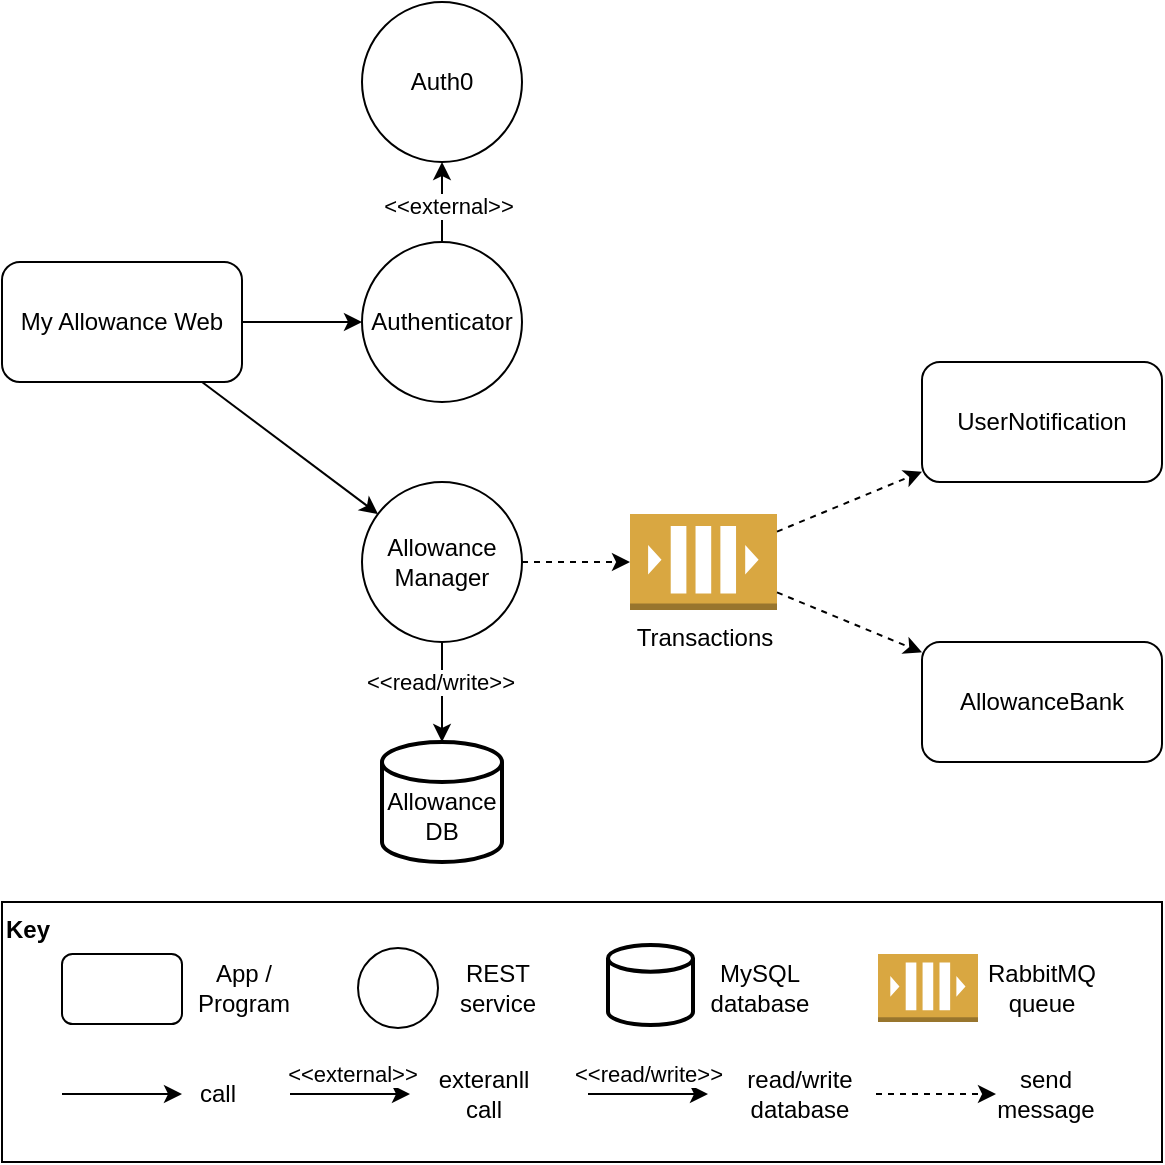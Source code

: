 <mxfile version="21.5.1" type="github">
  <diagram name="Page-1" id="OGrHSzkEQViK-J-muxr6">
    <mxGraphModel dx="885" dy="950" grid="1" gridSize="10" guides="1" tooltips="1" connect="1" arrows="1" fold="1" page="1" pageScale="1" pageWidth="827" pageHeight="1169" math="0" shadow="0">
      <root>
        <mxCell id="0" />
        <mxCell id="1" parent="0" />
        <mxCell id="mfhKb301CjhMrvMZyArS-1" value="My Allowance Web" style="rounded=1;whiteSpace=wrap;html=1;" vertex="1" parent="1">
          <mxGeometry x="40" y="600" width="120" height="60" as="geometry" />
        </mxCell>
        <mxCell id="mfhKb301CjhMrvMZyArS-8" style="edgeStyle=orthogonalEdgeStyle;rounded=0;orthogonalLoop=1;jettySize=auto;html=1;" edge="1" parent="1" source="mfhKb301CjhMrvMZyArS-2" target="mfhKb301CjhMrvMZyArS-7">
          <mxGeometry relative="1" as="geometry" />
        </mxCell>
        <mxCell id="mfhKb301CjhMrvMZyArS-17" value="&amp;lt;&amp;lt;external&amp;gt;&amp;gt;" style="edgeLabel;html=1;align=center;verticalAlign=middle;resizable=0;points=[];" vertex="1" connectable="0" parent="mfhKb301CjhMrvMZyArS-8">
          <mxGeometry x="-0.077" y="-3" relative="1" as="geometry">
            <mxPoint as="offset" />
          </mxGeometry>
        </mxCell>
        <mxCell id="mfhKb301CjhMrvMZyArS-2" value="Authenticator" style="ellipse;whiteSpace=wrap;html=1;aspect=fixed;" vertex="1" parent="1">
          <mxGeometry x="220" y="590" width="80" height="80" as="geometry" />
        </mxCell>
        <mxCell id="mfhKb301CjhMrvMZyArS-10" style="edgeStyle=orthogonalEdgeStyle;rounded=0;orthogonalLoop=1;jettySize=auto;html=1;" edge="1" parent="1" source="mfhKb301CjhMrvMZyArS-3" target="mfhKb301CjhMrvMZyArS-9">
          <mxGeometry relative="1" as="geometry" />
        </mxCell>
        <mxCell id="mfhKb301CjhMrvMZyArS-18" value="&amp;lt;&amp;lt;read/write&amp;gt;&amp;gt;" style="edgeLabel;html=1;align=center;verticalAlign=middle;resizable=0;points=[];" vertex="1" connectable="0" parent="mfhKb301CjhMrvMZyArS-10">
          <mxGeometry x="-0.221" y="-1" relative="1" as="geometry">
            <mxPoint as="offset" />
          </mxGeometry>
        </mxCell>
        <mxCell id="mfhKb301CjhMrvMZyArS-11" style="edgeStyle=orthogonalEdgeStyle;rounded=0;orthogonalLoop=1;jettySize=auto;html=1;dashed=1;" edge="1" parent="1" source="mfhKb301CjhMrvMZyArS-3" target="mfhKb301CjhMrvMZyArS-4">
          <mxGeometry relative="1" as="geometry" />
        </mxCell>
        <mxCell id="mfhKb301CjhMrvMZyArS-3" value="Allowance&lt;br&gt;Manager" style="ellipse;whiteSpace=wrap;html=1;aspect=fixed;" vertex="1" parent="1">
          <mxGeometry x="220" y="710" width="80" height="80" as="geometry" />
        </mxCell>
        <mxCell id="mfhKb301CjhMrvMZyArS-4" value="Transactions" style="outlineConnect=0;dashed=0;verticalLabelPosition=bottom;verticalAlign=top;align=center;html=1;shape=mxgraph.aws3.queue;fillColor=#D9A741;gradientColor=none;" vertex="1" parent="1">
          <mxGeometry x="354" y="726" width="73.5" height="48" as="geometry" />
        </mxCell>
        <mxCell id="mfhKb301CjhMrvMZyArS-5" value="" style="endArrow=classic;html=1;rounded=0;" edge="1" parent="1" source="mfhKb301CjhMrvMZyArS-1" target="mfhKb301CjhMrvMZyArS-3">
          <mxGeometry width="50" height="50" relative="1" as="geometry">
            <mxPoint x="340" y="690" as="sourcePoint" />
            <mxPoint x="390" y="640" as="targetPoint" />
          </mxGeometry>
        </mxCell>
        <mxCell id="mfhKb301CjhMrvMZyArS-6" value="" style="endArrow=classic;html=1;rounded=0;" edge="1" parent="1" source="mfhKb301CjhMrvMZyArS-1" target="mfhKb301CjhMrvMZyArS-2">
          <mxGeometry width="50" height="50" relative="1" as="geometry">
            <mxPoint x="150" y="460" as="sourcePoint" />
            <mxPoint x="267" y="546" as="targetPoint" />
          </mxGeometry>
        </mxCell>
        <mxCell id="mfhKb301CjhMrvMZyArS-7" value="Auth0" style="ellipse;whiteSpace=wrap;html=1;aspect=fixed;" vertex="1" parent="1">
          <mxGeometry x="220" y="470" width="80" height="80" as="geometry" />
        </mxCell>
        <mxCell id="mfhKb301CjhMrvMZyArS-9" value="&lt;br&gt;Allowance&lt;br&gt;DB" style="strokeWidth=2;html=1;shape=mxgraph.flowchart.database;whiteSpace=wrap;" vertex="1" parent="1">
          <mxGeometry x="230" y="840" width="60" height="60" as="geometry" />
        </mxCell>
        <mxCell id="mfhKb301CjhMrvMZyArS-12" value="UserNotification" style="rounded=1;whiteSpace=wrap;html=1;" vertex="1" parent="1">
          <mxGeometry x="500" y="650" width="120" height="60" as="geometry" />
        </mxCell>
        <mxCell id="mfhKb301CjhMrvMZyArS-13" value="AllowanceBank" style="rounded=1;whiteSpace=wrap;html=1;" vertex="1" parent="1">
          <mxGeometry x="500" y="790" width="120" height="60" as="geometry" />
        </mxCell>
        <mxCell id="mfhKb301CjhMrvMZyArS-15" value="" style="endArrow=classic;html=1;rounded=0;dashed=1;" edge="1" parent="1" source="mfhKb301CjhMrvMZyArS-4" target="mfhKb301CjhMrvMZyArS-12">
          <mxGeometry width="50" height="50" relative="1" as="geometry">
            <mxPoint x="390" y="620" as="sourcePoint" />
            <mxPoint x="478" y="686" as="targetPoint" />
          </mxGeometry>
        </mxCell>
        <mxCell id="mfhKb301CjhMrvMZyArS-16" value="" style="endArrow=classic;html=1;rounded=0;dashed=1;" edge="1" parent="1" source="mfhKb301CjhMrvMZyArS-4" target="mfhKb301CjhMrvMZyArS-13">
          <mxGeometry width="50" height="50" relative="1" as="geometry">
            <mxPoint x="454" y="743" as="sourcePoint" />
            <mxPoint x="510" y="717" as="targetPoint" />
          </mxGeometry>
        </mxCell>
        <mxCell id="mfhKb301CjhMrvMZyArS-19" value="&lt;b class=&quot;fr-fix-a7ee12a5&quot;&gt;Key&lt;/b&gt;" style="rounded=0;whiteSpace=wrap;html=1;align=left;verticalAlign=top;" vertex="1" parent="1">
          <mxGeometry x="40" y="920" width="580" height="130" as="geometry" />
        </mxCell>
        <mxCell id="mfhKb301CjhMrvMZyArS-20" value="" style="rounded=1;whiteSpace=wrap;html=1;" vertex="1" parent="1">
          <mxGeometry x="70" y="946" width="60" height="35" as="geometry" />
        </mxCell>
        <mxCell id="mfhKb301CjhMrvMZyArS-21" value="App / Program" style="text;html=1;strokeColor=none;fillColor=none;align=center;verticalAlign=middle;whiteSpace=wrap;rounded=0;" vertex="1" parent="1">
          <mxGeometry x="131" y="947.5" width="60" height="30" as="geometry" />
        </mxCell>
        <mxCell id="mfhKb301CjhMrvMZyArS-22" value="" style="ellipse;whiteSpace=wrap;html=1;aspect=fixed;" vertex="1" parent="1">
          <mxGeometry x="218" y="943" width="40" height="40" as="geometry" />
        </mxCell>
        <mxCell id="mfhKb301CjhMrvMZyArS-23" value="REST service" style="text;html=1;strokeColor=none;fillColor=none;align=center;verticalAlign=middle;whiteSpace=wrap;rounded=0;" vertex="1" parent="1">
          <mxGeometry x="258" y="947.5" width="60" height="30" as="geometry" />
        </mxCell>
        <mxCell id="mfhKb301CjhMrvMZyArS-24" value="" style="strokeWidth=2;html=1;shape=mxgraph.flowchart.database;whiteSpace=wrap;" vertex="1" parent="1">
          <mxGeometry x="343" y="941.5" width="42.5" height="40" as="geometry" />
        </mxCell>
        <mxCell id="mfhKb301CjhMrvMZyArS-25" value="MySQL database" style="text;html=1;strokeColor=none;fillColor=none;align=center;verticalAlign=middle;whiteSpace=wrap;rounded=0;" vertex="1" parent="1">
          <mxGeometry x="389" y="947.5" width="60" height="30" as="geometry" />
        </mxCell>
        <mxCell id="mfhKb301CjhMrvMZyArS-26" value="" style="outlineConnect=0;dashed=0;verticalLabelPosition=bottom;verticalAlign=top;align=center;html=1;shape=mxgraph.aws3.queue;fillColor=#D9A741;gradientColor=none;" vertex="1" parent="1">
          <mxGeometry x="478" y="946" width="50" height="34" as="geometry" />
        </mxCell>
        <mxCell id="mfhKb301CjhMrvMZyArS-27" value="RabbitMQ queue" style="text;html=1;strokeColor=none;fillColor=none;align=center;verticalAlign=middle;whiteSpace=wrap;rounded=0;" vertex="1" parent="1">
          <mxGeometry x="530" y="947.5" width="60" height="30" as="geometry" />
        </mxCell>
        <mxCell id="mfhKb301CjhMrvMZyArS-28" value="" style="endArrow=classic;html=1;rounded=0;" edge="1" parent="1">
          <mxGeometry width="50" height="50" relative="1" as="geometry">
            <mxPoint x="70" y="1016" as="sourcePoint" />
            <mxPoint x="130" y="1016" as="targetPoint" />
          </mxGeometry>
        </mxCell>
        <mxCell id="mfhKb301CjhMrvMZyArS-29" value="call" style="text;html=1;strokeColor=none;fillColor=none;align=center;verticalAlign=middle;whiteSpace=wrap;rounded=0;" vertex="1" parent="1">
          <mxGeometry x="118" y="1001" width="60" height="30" as="geometry" />
        </mxCell>
        <mxCell id="mfhKb301CjhMrvMZyArS-30" value="" style="endArrow=classic;html=1;rounded=0;" edge="1" parent="1">
          <mxGeometry width="50" height="50" relative="1" as="geometry">
            <mxPoint x="184" y="1016" as="sourcePoint" />
            <mxPoint x="244" y="1016" as="targetPoint" />
          </mxGeometry>
        </mxCell>
        <mxCell id="mfhKb301CjhMrvMZyArS-32" value="&amp;lt;&amp;lt;external&amp;gt;&amp;gt;" style="edgeLabel;html=1;align=center;verticalAlign=middle;resizable=0;points=[];" vertex="1" connectable="0" parent="mfhKb301CjhMrvMZyArS-30">
          <mxGeometry x="-0.483" y="1" relative="1" as="geometry">
            <mxPoint x="15" y="-9" as="offset" />
          </mxGeometry>
        </mxCell>
        <mxCell id="mfhKb301CjhMrvMZyArS-31" value="exteranll call" style="text;html=1;strokeColor=none;fillColor=none;align=center;verticalAlign=middle;whiteSpace=wrap;rounded=0;" vertex="1" parent="1">
          <mxGeometry x="251" y="1001" width="60" height="30" as="geometry" />
        </mxCell>
        <mxCell id="mfhKb301CjhMrvMZyArS-34" value="" style="endArrow=classic;html=1;rounded=0;dashed=1;" edge="1" parent="1">
          <mxGeometry width="50" height="50" relative="1" as="geometry">
            <mxPoint x="477" y="1016" as="sourcePoint" />
            <mxPoint x="537" y="1016" as="targetPoint" />
          </mxGeometry>
        </mxCell>
        <mxCell id="mfhKb301CjhMrvMZyArS-35" value="send message" style="text;html=1;strokeColor=none;fillColor=none;align=center;verticalAlign=middle;whiteSpace=wrap;rounded=0;" vertex="1" parent="1">
          <mxGeometry x="532" y="1001" width="60" height="30" as="geometry" />
        </mxCell>
        <mxCell id="mfhKb301CjhMrvMZyArS-36" value="" style="endArrow=classic;html=1;rounded=0;" edge="1" parent="1">
          <mxGeometry width="50" height="50" relative="1" as="geometry">
            <mxPoint x="333" y="1016" as="sourcePoint" />
            <mxPoint x="393" y="1016" as="targetPoint" />
          </mxGeometry>
        </mxCell>
        <mxCell id="mfhKb301CjhMrvMZyArS-37" value="&amp;lt;&amp;lt;read/write&amp;gt;&amp;gt;" style="edgeLabel;html=1;align=center;verticalAlign=middle;resizable=0;points=[];" vertex="1" connectable="0" parent="mfhKb301CjhMrvMZyArS-36">
          <mxGeometry x="-0.483" y="1" relative="1" as="geometry">
            <mxPoint x="14" y="-9" as="offset" />
          </mxGeometry>
        </mxCell>
        <mxCell id="mfhKb301CjhMrvMZyArS-38" value="read/write database" style="text;html=1;strokeColor=none;fillColor=none;align=center;verticalAlign=middle;whiteSpace=wrap;rounded=0;" vertex="1" parent="1">
          <mxGeometry x="409" y="1001" width="60" height="30" as="geometry" />
        </mxCell>
      </root>
    </mxGraphModel>
  </diagram>
</mxfile>
